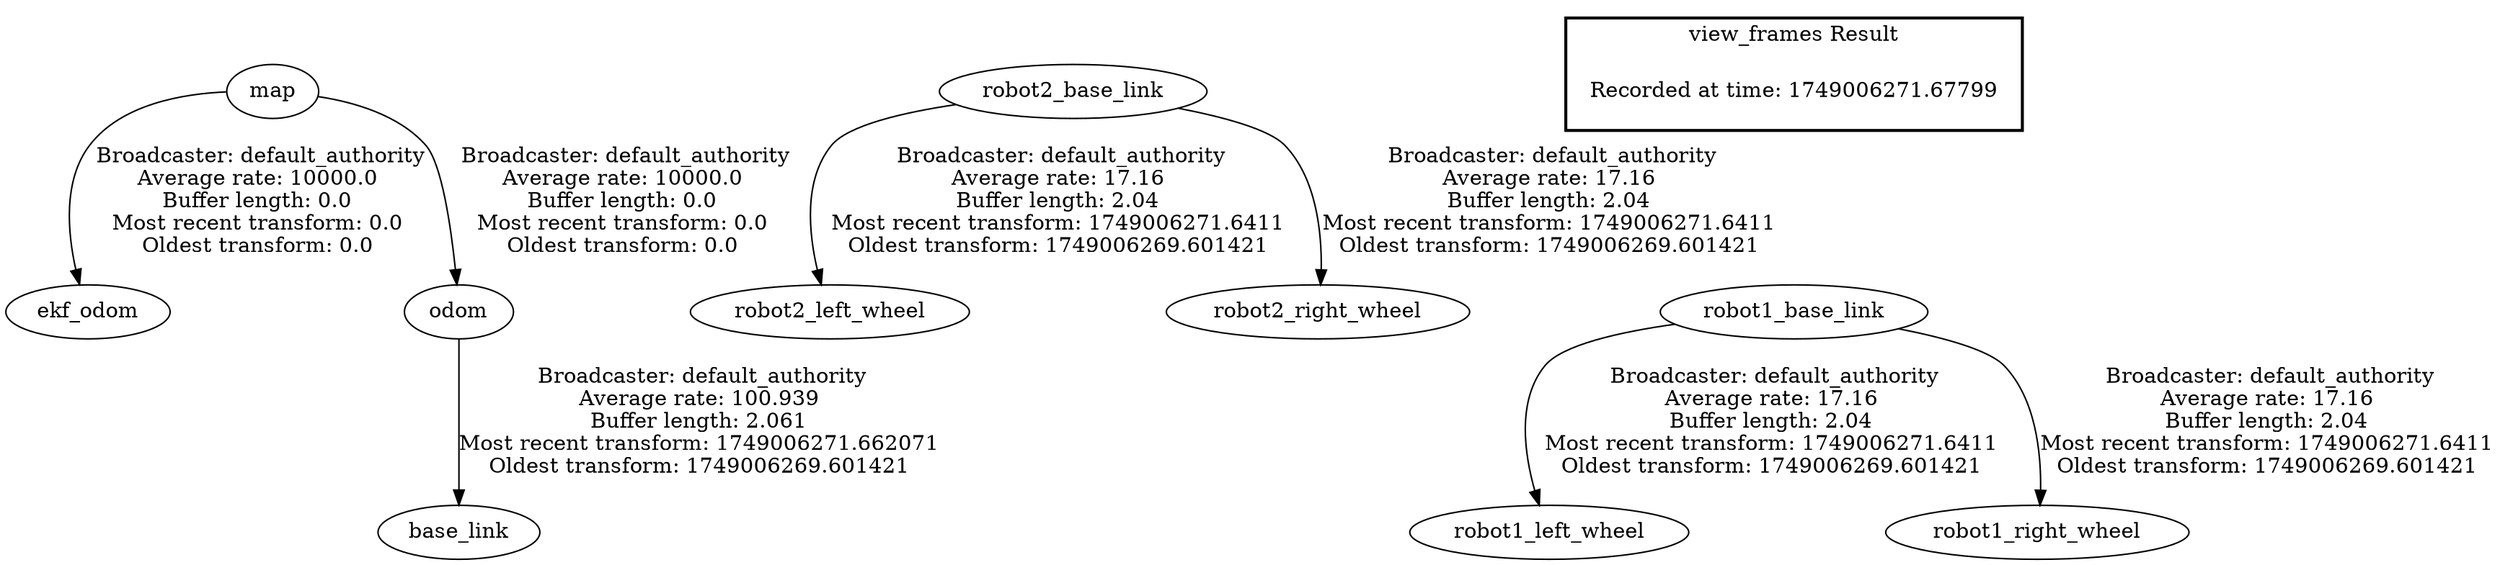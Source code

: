 digraph G {
"map" -> "ekf_odom"[label=" Broadcaster: default_authority\nAverage rate: 10000.0\nBuffer length: 0.0\nMost recent transform: 0.0\nOldest transform: 0.0\n"];
"map" -> "odom"[label=" Broadcaster: default_authority\nAverage rate: 10000.0\nBuffer length: 0.0\nMost recent transform: 0.0\nOldest transform: 0.0\n"];
"odom" -> "base_link"[label=" Broadcaster: default_authority\nAverage rate: 100.939\nBuffer length: 2.061\nMost recent transform: 1749006271.662071\nOldest transform: 1749006269.601421\n"];
"robot2_base_link" -> "robot2_left_wheel"[label=" Broadcaster: default_authority\nAverage rate: 17.16\nBuffer length: 2.04\nMost recent transform: 1749006271.6411\nOldest transform: 1749006269.601421\n"];
"robot2_base_link" -> "robot2_right_wheel"[label=" Broadcaster: default_authority\nAverage rate: 17.16\nBuffer length: 2.04\nMost recent transform: 1749006271.6411\nOldest transform: 1749006269.601421\n"];
"robot1_base_link" -> "robot1_left_wheel"[label=" Broadcaster: default_authority\nAverage rate: 17.16\nBuffer length: 2.04\nMost recent transform: 1749006271.6411\nOldest transform: 1749006269.601421\n"];
"robot1_base_link" -> "robot1_right_wheel"[label=" Broadcaster: default_authority\nAverage rate: 17.16\nBuffer length: 2.04\nMost recent transform: 1749006271.6411\nOldest transform: 1749006269.601421\n"];
edge [style=invis];
 subgraph cluster_legend { style=bold; color=black; label ="view_frames Result";
"Recorded at time: 1749006271.67799"[ shape=plaintext ] ;
}->"robot1_base_link";
}